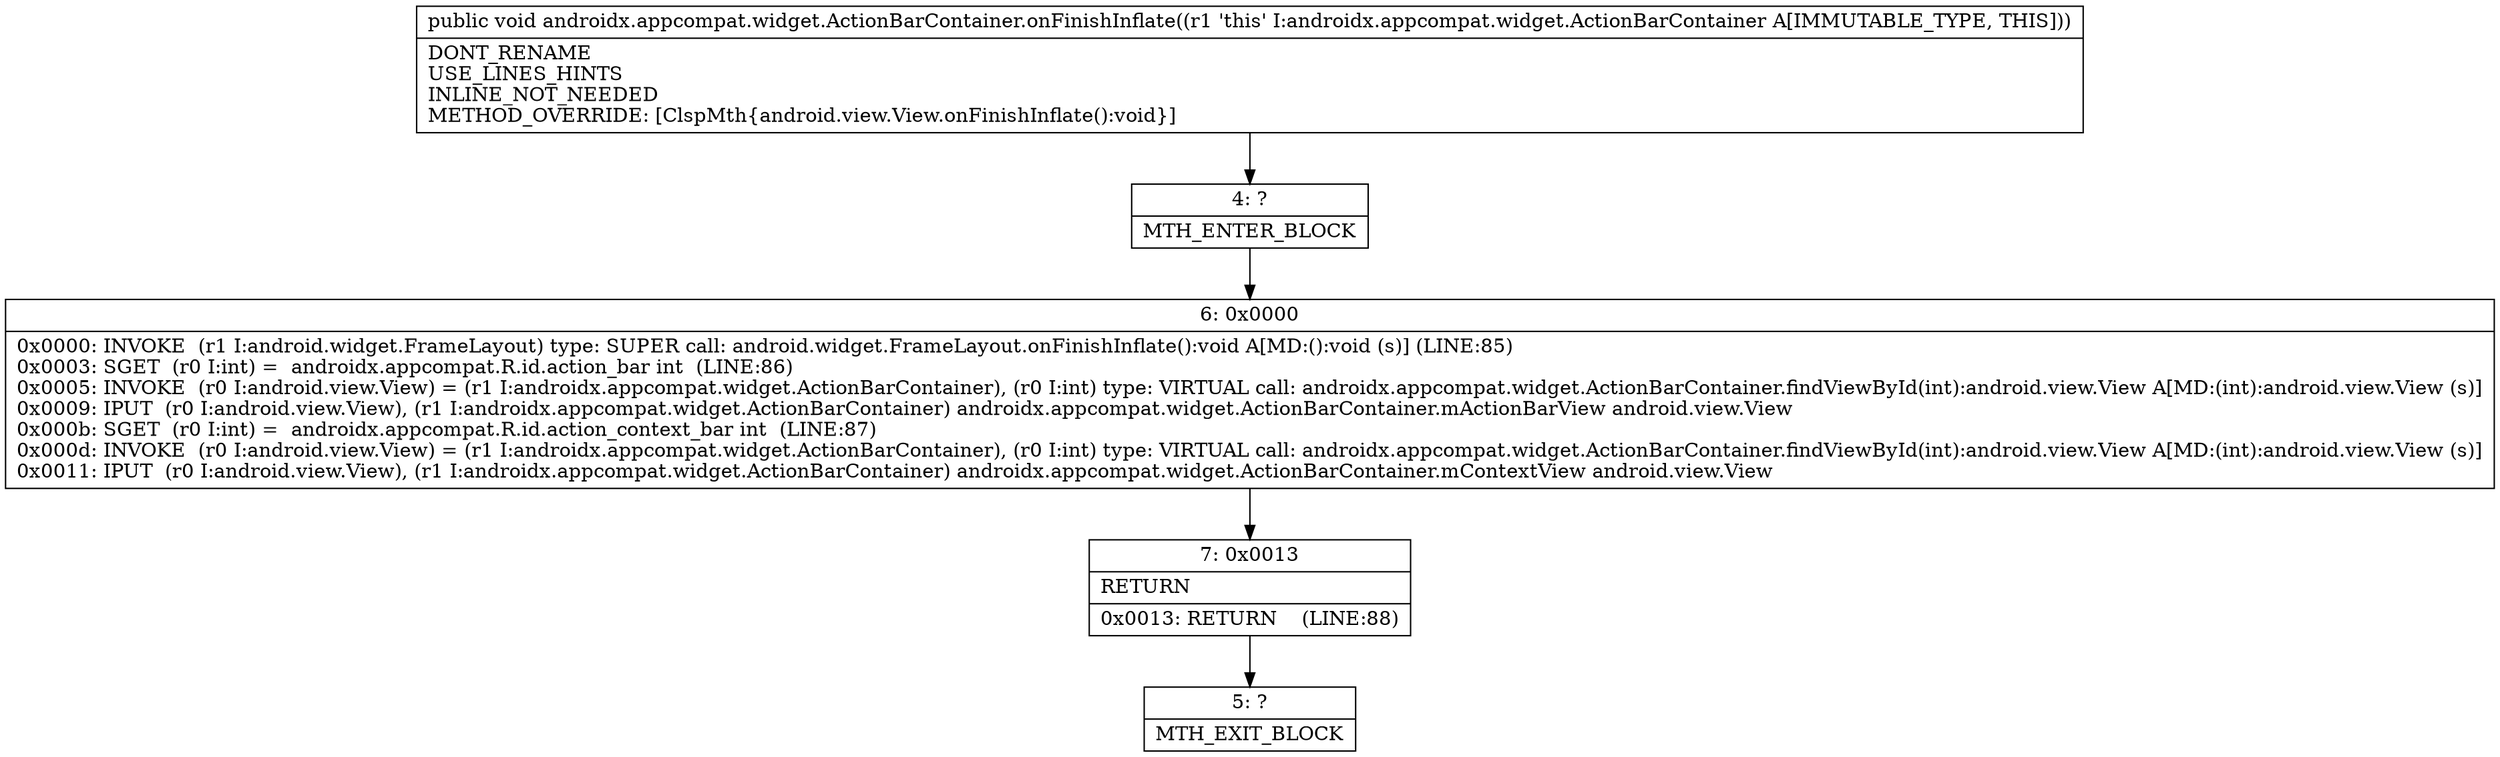 digraph "CFG forandroidx.appcompat.widget.ActionBarContainer.onFinishInflate()V" {
Node_4 [shape=record,label="{4\:\ ?|MTH_ENTER_BLOCK\l}"];
Node_6 [shape=record,label="{6\:\ 0x0000|0x0000: INVOKE  (r1 I:android.widget.FrameLayout) type: SUPER call: android.widget.FrameLayout.onFinishInflate():void A[MD:():void (s)] (LINE:85)\l0x0003: SGET  (r0 I:int) =  androidx.appcompat.R.id.action_bar int  (LINE:86)\l0x0005: INVOKE  (r0 I:android.view.View) = (r1 I:androidx.appcompat.widget.ActionBarContainer), (r0 I:int) type: VIRTUAL call: androidx.appcompat.widget.ActionBarContainer.findViewById(int):android.view.View A[MD:(int):android.view.View (s)]\l0x0009: IPUT  (r0 I:android.view.View), (r1 I:androidx.appcompat.widget.ActionBarContainer) androidx.appcompat.widget.ActionBarContainer.mActionBarView android.view.View \l0x000b: SGET  (r0 I:int) =  androidx.appcompat.R.id.action_context_bar int  (LINE:87)\l0x000d: INVOKE  (r0 I:android.view.View) = (r1 I:androidx.appcompat.widget.ActionBarContainer), (r0 I:int) type: VIRTUAL call: androidx.appcompat.widget.ActionBarContainer.findViewById(int):android.view.View A[MD:(int):android.view.View (s)]\l0x0011: IPUT  (r0 I:android.view.View), (r1 I:androidx.appcompat.widget.ActionBarContainer) androidx.appcompat.widget.ActionBarContainer.mContextView android.view.View \l}"];
Node_7 [shape=record,label="{7\:\ 0x0013|RETURN\l|0x0013: RETURN    (LINE:88)\l}"];
Node_5 [shape=record,label="{5\:\ ?|MTH_EXIT_BLOCK\l}"];
MethodNode[shape=record,label="{public void androidx.appcompat.widget.ActionBarContainer.onFinishInflate((r1 'this' I:androidx.appcompat.widget.ActionBarContainer A[IMMUTABLE_TYPE, THIS]))  | DONT_RENAME\lUSE_LINES_HINTS\lINLINE_NOT_NEEDED\lMETHOD_OVERRIDE: [ClspMth\{android.view.View.onFinishInflate():void\}]\l}"];
MethodNode -> Node_4;Node_4 -> Node_6;
Node_6 -> Node_7;
Node_7 -> Node_5;
}

